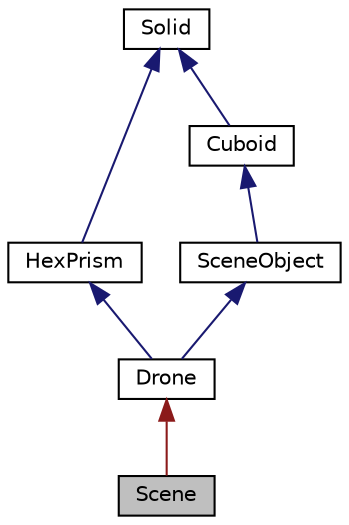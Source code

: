 digraph "Scene"
{
 // LATEX_PDF_SIZE
  edge [fontname="Helvetica",fontsize="10",labelfontname="Helvetica",labelfontsize="10"];
  node [fontname="Helvetica",fontsize="10",shape=record];
  Node1 [label="Scene",height=0.2,width=0.4,color="black", fillcolor="grey75", style="filled", fontcolor="black",tooltip="Modeluje pojecie sceny."];
  Node2 -> Node1 [dir="back",color="firebrick4",fontsize="10",style="solid",fontname="Helvetica"];
  Node2 [label="Drone",height=0.2,width=0.4,color="black", fillcolor="white", style="filled",URL="$class_drone.html",tooltip="Modeluje pojęcie dronu."];
  Node3 -> Node2 [dir="back",color="midnightblue",fontsize="10",style="solid",fontname="Helvetica"];
  Node3 [label="HexPrism",height=0.2,width=0.4,color="black", fillcolor="white", style="filled",URL="$class_hex_prism.html",tooltip="Modeluje pojęcie graniastosłupa foremnego sześciokątnego (będącym w tym programie rotorami dronu)"];
  Node4 -> Node3 [dir="back",color="midnightblue",fontsize="10",style="solid",fontname="Helvetica"];
  Node4 [label="Solid",height=0.2,width=0.4,color="black", fillcolor="white", style="filled",URL="$class_solid.html",tooltip="Modeluje pojęcie bryły geometycznej."];
  Node5 -> Node2 [dir="back",color="midnightblue",fontsize="10",style="solid",fontname="Helvetica"];
  Node5 [label="SceneObject",height=0.2,width=0.4,color="black", fillcolor="white", style="filled",URL="$class_scene_object.html",tooltip=" "];
  Node6 -> Node5 [dir="back",color="midnightblue",fontsize="10",style="solid",fontname="Helvetica"];
  Node6 [label="Cuboid",height=0.2,width=0.4,color="black", fillcolor="white", style="filled",URL="$class_cuboid.html",tooltip="Modeluje pojęcie prostopadłościanu (będącym w tym programie korpusem dronu)"];
  Node4 -> Node6 [dir="back",color="midnightblue",fontsize="10",style="solid",fontname="Helvetica"];
}
